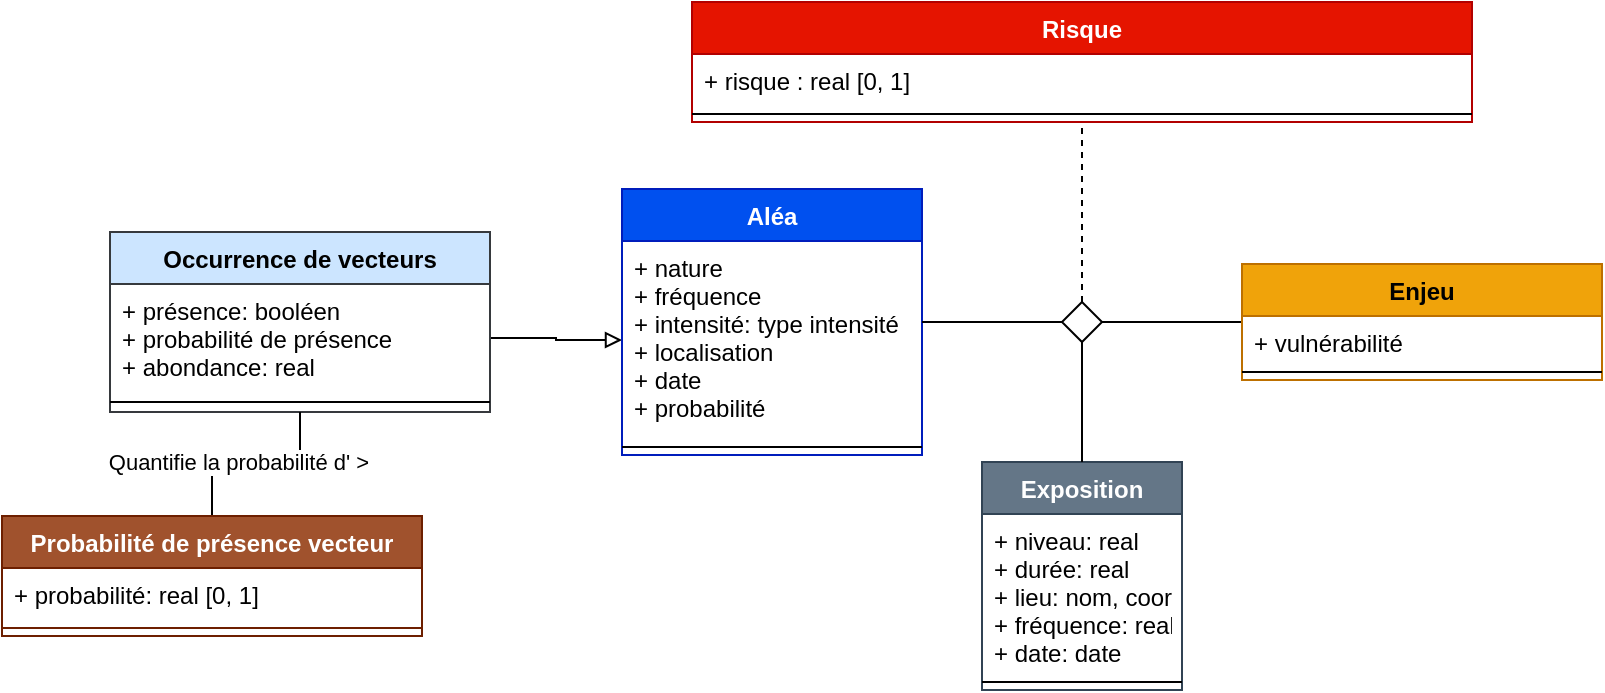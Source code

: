 <mxfile version="21.5.0" type="github" pages="2">
  <diagram name="Probabilité présence vecteur" id="jqP7k8ZBAc8oAMN_eqs3">
    <mxGraphModel dx="1367" dy="779" grid="1" gridSize="10" guides="1" tooltips="1" connect="1" arrows="1" fold="1" page="1" pageScale="1" pageWidth="827" pageHeight="1169" math="0" shadow="0">
      <root>
        <mxCell id="0" />
        <mxCell id="1" parent="0" />
        <mxCell id="Gd7dQL7LsMgJ5K1wYNM4-40" style="edgeStyle=orthogonalEdgeStyle;rounded=0;orthogonalLoop=1;jettySize=auto;html=1;exitX=1;exitY=0.5;exitDx=0;exitDy=0;entryX=0;entryY=0.5;entryDx=0;entryDy=0;endArrow=block;endFill=0;" parent="1" source="Gd7dQL7LsMgJ5K1wYNM4-15" target="Gd7dQL7LsMgJ5K1wYNM4-27" edge="1">
          <mxGeometry relative="1" as="geometry" />
        </mxCell>
        <mxCell id="Gd7dQL7LsMgJ5K1wYNM4-14" value="Occurrence de vecteurs" style="swimlane;fontStyle=1;align=center;verticalAlign=top;childLayout=stackLayout;horizontal=1;startSize=26;horizontalStack=0;resizeParent=1;resizeParentMax=0;resizeLast=0;collapsible=1;marginBottom=0;fillColor=#cce5ff;strokeColor=#36393d;" parent="1" vertex="1">
          <mxGeometry x="224" y="165" width="190" height="90" as="geometry" />
        </mxCell>
        <mxCell id="Gd7dQL7LsMgJ5K1wYNM4-15" value="+ présence: booléen&#xa;+ probabilité de présence&#xa;+ abondance: real" style="text;strokeColor=none;fillColor=none;align=left;verticalAlign=top;spacingLeft=4;spacingRight=4;overflow=hidden;rotatable=0;points=[[0,0.5],[1,0.5]];portConstraint=eastwest;" parent="Gd7dQL7LsMgJ5K1wYNM4-14" vertex="1">
          <mxGeometry y="26" width="190" height="54" as="geometry" />
        </mxCell>
        <mxCell id="Gd7dQL7LsMgJ5K1wYNM4-16" value="" style="line;strokeWidth=1;fillColor=none;align=left;verticalAlign=middle;spacingTop=-1;spacingLeft=3;spacingRight=3;rotatable=0;labelPosition=right;points=[];portConstraint=eastwest;" parent="Gd7dQL7LsMgJ5K1wYNM4-14" vertex="1">
          <mxGeometry y="80" width="190" height="10" as="geometry" />
        </mxCell>
        <mxCell id="Gd7dQL7LsMgJ5K1wYNM4-18" style="edgeStyle=orthogonalEdgeStyle;rounded=0;orthogonalLoop=1;jettySize=auto;html=1;exitX=0.5;exitY=0;exitDx=0;exitDy=0;endArrow=none;endFill=0;entryX=0.5;entryY=1;entryDx=0;entryDy=0;" parent="1" source="Gd7dQL7LsMgJ5K1wYNM4-20" target="Gd7dQL7LsMgJ5K1wYNM4-14" edge="1">
          <mxGeometry relative="1" as="geometry">
            <mxPoint x="320" y="240.0" as="targetPoint" />
          </mxGeometry>
        </mxCell>
        <mxCell id="Gd7dQL7LsMgJ5K1wYNM4-19" value="&lt;div&gt;Quantifie la probabilité d&#39; &amp;gt;&lt;/div&gt;" style="edgeLabel;html=1;align=center;verticalAlign=middle;resizable=0;points=[];" parent="Gd7dQL7LsMgJ5K1wYNM4-18" vertex="1" connectable="0">
          <mxGeometry x="-0.188" y="1" relative="1" as="geometry">
            <mxPoint as="offset" />
          </mxGeometry>
        </mxCell>
        <mxCell id="Gd7dQL7LsMgJ5K1wYNM4-20" value="Probabilité de présence vecteur" style="swimlane;fontStyle=1;align=center;verticalAlign=top;childLayout=stackLayout;horizontal=1;startSize=26;horizontalStack=0;resizeParent=1;resizeParentMax=0;resizeLast=0;collapsible=1;marginBottom=0;whiteSpace=wrap;html=1;fillColor=#a0522d;strokeColor=#6D1F00;fontColor=#ffffff;" parent="1" vertex="1">
          <mxGeometry x="170" y="307" width="210" height="60" as="geometry" />
        </mxCell>
        <mxCell id="Gd7dQL7LsMgJ5K1wYNM4-21" value="+ probabilité: real [0, 1]" style="text;strokeColor=none;fillColor=none;align=left;verticalAlign=top;spacingLeft=4;spacingRight=4;overflow=hidden;rotatable=0;points=[[0,0.5],[1,0.5]];portConstraint=eastwest;whiteSpace=wrap;html=1;" parent="Gd7dQL7LsMgJ5K1wYNM4-20" vertex="1">
          <mxGeometry y="26" width="210" height="26" as="geometry" />
        </mxCell>
        <mxCell id="Gd7dQL7LsMgJ5K1wYNM4-22" value="" style="line;strokeWidth=1;fillColor=none;align=left;verticalAlign=middle;spacingTop=-1;spacingLeft=3;spacingRight=3;rotatable=0;labelPosition=right;points=[];portConstraint=eastwest;strokeColor=inherit;" parent="Gd7dQL7LsMgJ5K1wYNM4-20" vertex="1">
          <mxGeometry y="52" width="210" height="8" as="geometry" />
        </mxCell>
        <mxCell id="Gd7dQL7LsMgJ5K1wYNM4-23" value="Exposition" style="swimlane;fontStyle=1;align=center;verticalAlign=top;childLayout=stackLayout;horizontal=1;startSize=26;horizontalStack=0;resizeParent=1;resizeParentMax=0;resizeLast=0;collapsible=1;marginBottom=0;fillColor=#647687;strokeColor=#314354;fontColor=#ffffff;" parent="1" vertex="1">
          <mxGeometry x="660" y="280" width="100" height="114" as="geometry">
            <mxRectangle x="600" y="310" width="90" height="26" as="alternateBounds" />
          </mxGeometry>
        </mxCell>
        <mxCell id="Gd7dQL7LsMgJ5K1wYNM4-24" value="+ niveau: real&#xa;+ durée: real&#xa;+ lieu: nom, coord.&#xa;+ fréquence: real&#xa;+ date: date" style="text;align=left;verticalAlign=top;spacingLeft=4;spacingRight=4;overflow=hidden;rotatable=0;points=[[0,0.5],[1,0.5]];portConstraint=eastwest;" parent="Gd7dQL7LsMgJ5K1wYNM4-23" vertex="1">
          <mxGeometry y="26" width="100" height="80" as="geometry" />
        </mxCell>
        <mxCell id="Gd7dQL7LsMgJ5K1wYNM4-25" value="" style="line;strokeWidth=1;fillColor=none;align=left;verticalAlign=middle;spacingTop=-1;spacingLeft=3;spacingRight=3;rotatable=0;labelPosition=right;points=[];portConstraint=eastwest;" parent="Gd7dQL7LsMgJ5K1wYNM4-23" vertex="1">
          <mxGeometry y="106" width="100" height="8" as="geometry" />
        </mxCell>
        <mxCell id="Gd7dQL7LsMgJ5K1wYNM4-26" value="Aléa" style="swimlane;fontStyle=1;align=center;verticalAlign=top;childLayout=stackLayout;horizontal=1;startSize=26;horizontalStack=0;resizeParent=1;resizeParentMax=0;resizeLast=0;collapsible=1;marginBottom=0;fillColor=#0050ef;strokeColor=#001DBC;fontColor=#ffffff;" parent="1" vertex="1">
          <mxGeometry x="480" y="143.5" width="150" height="133" as="geometry" />
        </mxCell>
        <mxCell id="Gd7dQL7LsMgJ5K1wYNM4-27" value="+ nature&#xa;+ fréquence&#xa;+ intensité: type intensité&#xa;+ localisation&#xa;+ date&#xa;+ probabilité" style="text;strokeColor=none;fillColor=none;align=left;verticalAlign=top;spacingLeft=4;spacingRight=4;overflow=hidden;rotatable=0;points=[[0,0.5],[1,0.5]];portConstraint=eastwest;" parent="Gd7dQL7LsMgJ5K1wYNM4-26" vertex="1">
          <mxGeometry y="26" width="150" height="99" as="geometry" />
        </mxCell>
        <mxCell id="Gd7dQL7LsMgJ5K1wYNM4-28" value="" style="line;strokeWidth=1;fillColor=none;align=left;verticalAlign=middle;spacingTop=-1;spacingLeft=3;spacingRight=3;rotatable=0;labelPosition=right;points=[];portConstraint=eastwest;" parent="Gd7dQL7LsMgJ5K1wYNM4-26" vertex="1">
          <mxGeometry y="125" width="150" height="8" as="geometry" />
        </mxCell>
        <mxCell id="Gd7dQL7LsMgJ5K1wYNM4-29" style="edgeStyle=orthogonalEdgeStyle;rounded=0;orthogonalLoop=1;jettySize=auto;html=1;exitX=0.5;exitY=0;exitDx=0;exitDy=0;endArrow=none;endFill=0;dashed=1;entryX=0.5;entryY=1;entryDx=0;entryDy=0;" parent="1" source="Gd7dQL7LsMgJ5K1wYNM4-31" target="Gd7dQL7LsMgJ5K1wYNM4-34" edge="1">
          <mxGeometry relative="1" as="geometry">
            <mxPoint x="492" y="50" as="targetPoint" />
          </mxGeometry>
        </mxCell>
        <mxCell id="Gd7dQL7LsMgJ5K1wYNM4-30" style="edgeStyle=elbowEdgeStyle;rounded=0;orthogonalLoop=1;jettySize=auto;html=1;exitX=1;exitY=0.5;exitDx=0;exitDy=0;endArrow=none;endFill=0;entryX=0;entryY=0.5;entryDx=0;entryDy=0;" parent="1" source="Gd7dQL7LsMgJ5K1wYNM4-31" target="Gd7dQL7LsMgJ5K1wYNM4-37" edge="1">
          <mxGeometry relative="1" as="geometry" />
        </mxCell>
        <mxCell id="AeBfxcB6w6xgWAfiON_e-1" style="edgeStyle=orthogonalEdgeStyle;rounded=0;orthogonalLoop=1;jettySize=auto;html=1;endArrow=none;endFill=0;" parent="1" source="Gd7dQL7LsMgJ5K1wYNM4-31" target="Gd7dQL7LsMgJ5K1wYNM4-26" edge="1">
          <mxGeometry relative="1" as="geometry">
            <mxPoint x="650" y="230" as="targetPoint" />
          </mxGeometry>
        </mxCell>
        <mxCell id="Gd7dQL7LsMgJ5K1wYNM4-31" value="" style="rhombus;aspect=fixed;" parent="1" vertex="1">
          <mxGeometry x="700" y="200" width="20" height="20" as="geometry" />
        </mxCell>
        <mxCell id="Gd7dQL7LsMgJ5K1wYNM4-33" value="" style="endArrow=none;html=1;rounded=0;align=center;verticalAlign=bottom;labelBackgroundColor=none;entryX=0.5;entryY=0;entryDx=0;entryDy=0;edgeStyle=elbowEdgeStyle;elbow=vertical;" parent="1" source="Gd7dQL7LsMgJ5K1wYNM4-31" target="Gd7dQL7LsMgJ5K1wYNM4-23" edge="1">
          <mxGeometry relative="1" as="geometry">
            <mxPoint x="562" y="140" as="targetPoint" />
          </mxGeometry>
        </mxCell>
        <mxCell id="Gd7dQL7LsMgJ5K1wYNM4-34" value="Risque" style="swimlane;fontStyle=1;align=center;verticalAlign=top;childLayout=stackLayout;horizontal=1;startSize=26;horizontalStack=0;resizeParent=1;resizeParentMax=0;resizeLast=0;collapsible=1;marginBottom=0;fillColor=#e51400;strokeColor=#B20000;fontColor=#ffffff;" parent="1" vertex="1">
          <mxGeometry x="515" y="50" width="390" height="60" as="geometry" />
        </mxCell>
        <mxCell id="Gd7dQL7LsMgJ5K1wYNM4-35" value="+ risque : real [0, 1]" style="text;strokeColor=none;fillColor=none;align=left;verticalAlign=top;spacingLeft=4;spacingRight=4;overflow=hidden;rotatable=0;points=[[0,0.5],[1,0.5]];portConstraint=eastwest;" parent="Gd7dQL7LsMgJ5K1wYNM4-34" vertex="1">
          <mxGeometry y="26" width="390" height="26" as="geometry" />
        </mxCell>
        <mxCell id="Gd7dQL7LsMgJ5K1wYNM4-36" value="" style="line;strokeWidth=1;fillColor=none;align=left;verticalAlign=middle;spacingTop=-1;spacingLeft=3;spacingRight=3;rotatable=0;labelPosition=right;points=[];portConstraint=eastwest;" parent="Gd7dQL7LsMgJ5K1wYNM4-34" vertex="1">
          <mxGeometry y="52" width="390" height="8" as="geometry" />
        </mxCell>
        <mxCell id="Gd7dQL7LsMgJ5K1wYNM4-37" value="Enjeu" style="swimlane;fontStyle=1;align=center;verticalAlign=top;childLayout=stackLayout;horizontal=1;startSize=26;horizontalStack=0;resizeParent=1;resizeParentMax=0;resizeLast=0;collapsible=1;marginBottom=0;fillColor=#f0a30a;strokeColor=#BD7000;fontColor=#000000;" parent="1" vertex="1">
          <mxGeometry x="790" y="181" width="180" height="58" as="geometry" />
        </mxCell>
        <mxCell id="Gd7dQL7LsMgJ5K1wYNM4-38" value="+ vulnérabilité " style="text;strokeColor=none;fillColor=none;align=left;verticalAlign=top;spacingLeft=4;spacingRight=4;overflow=hidden;rotatable=0;points=[[0,0.5],[1,0.5]];portConstraint=eastwest;" parent="Gd7dQL7LsMgJ5K1wYNM4-37" vertex="1">
          <mxGeometry y="26" width="180" height="24" as="geometry" />
        </mxCell>
        <mxCell id="Gd7dQL7LsMgJ5K1wYNM4-39" value="" style="line;strokeWidth=1;fillColor=none;align=left;verticalAlign=middle;spacingTop=-1;spacingLeft=3;spacingRight=3;rotatable=0;labelPosition=right;points=[];portConstraint=eastwest;" parent="Gd7dQL7LsMgJ5K1wYNM4-37" vertex="1">
          <mxGeometry y="50" width="180" height="8" as="geometry" />
        </mxCell>
      </root>
    </mxGraphModel>
  </diagram>
  <diagram id="Z90XIoR0R6AC9pjXOVY4" name="Page-2">
    <mxGraphModel dx="1367" dy="779" grid="1" gridSize="10" guides="1" tooltips="1" connect="1" arrows="1" fold="1" page="1" pageScale="1" pageWidth="827" pageHeight="1169" math="0" shadow="0">
      <root>
        <mxCell id="0" />
        <mxCell id="1" parent="0" />
      </root>
    </mxGraphModel>
  </diagram>
</mxfile>
